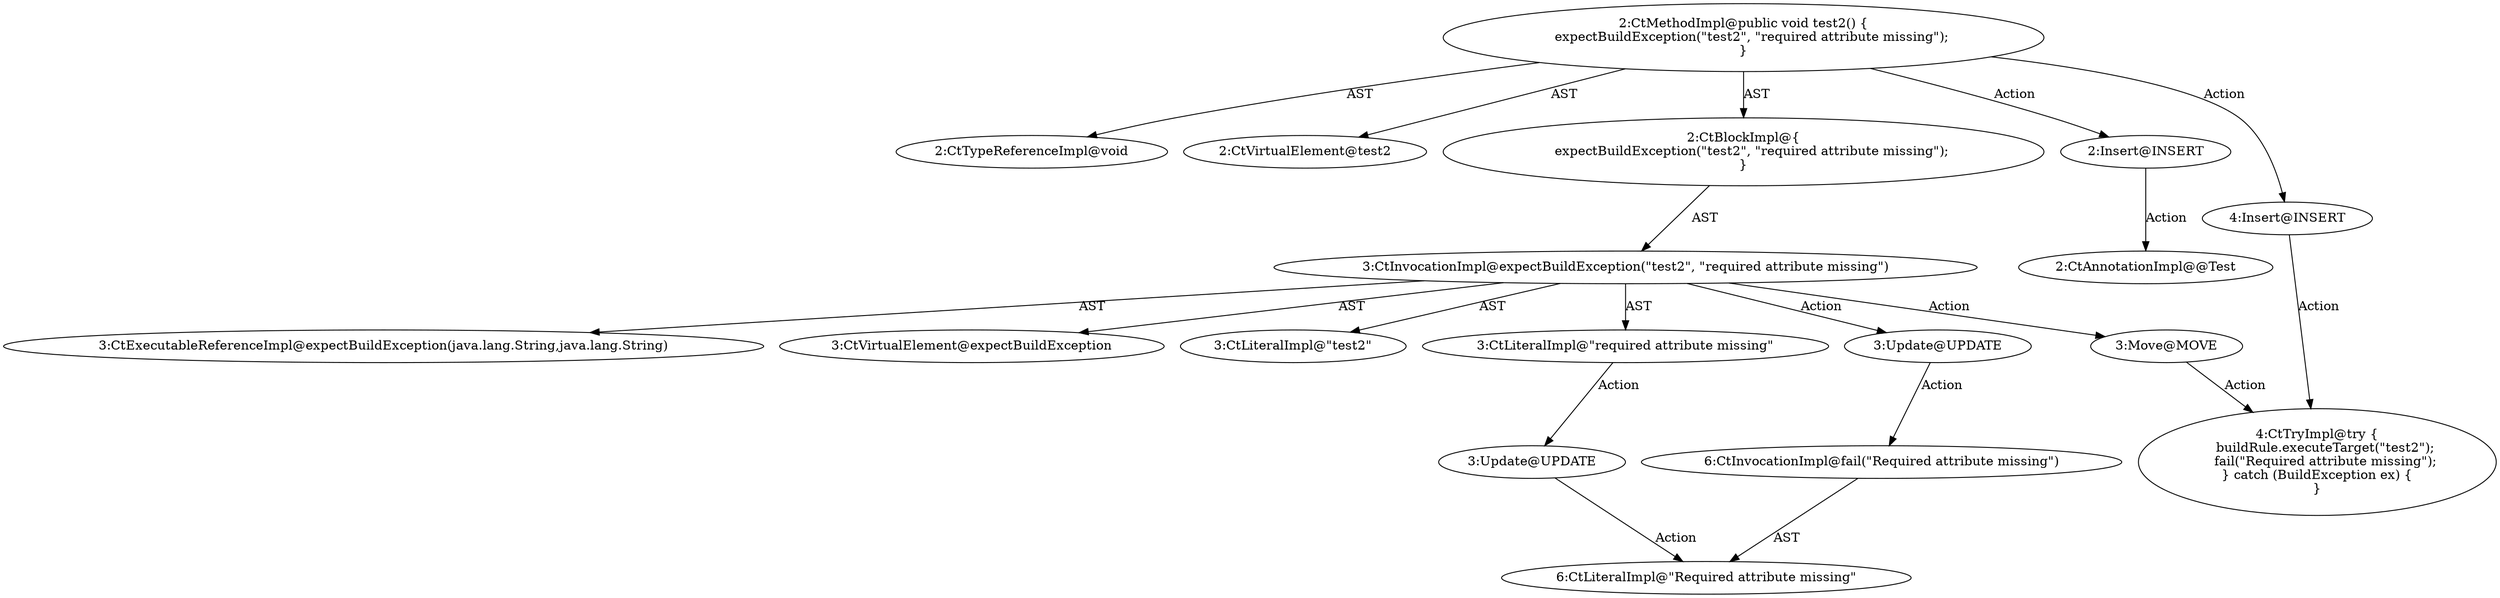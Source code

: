 digraph "test2#?" {
0 [label="2:CtTypeReferenceImpl@void" shape=ellipse]
1 [label="2:CtVirtualElement@test2" shape=ellipse]
2 [label="3:CtExecutableReferenceImpl@expectBuildException(java.lang.String,java.lang.String)" shape=ellipse]
3 [label="3:CtVirtualElement@expectBuildException" shape=ellipse]
4 [label="3:CtLiteralImpl@\"test2\"" shape=ellipse]
5 [label="3:CtLiteralImpl@\"required attribute missing\"" shape=ellipse]
6 [label="3:CtInvocationImpl@expectBuildException(\"test2\", \"required attribute missing\")" shape=ellipse]
7 [label="2:CtBlockImpl@\{
    expectBuildException(\"test2\", \"required attribute missing\");
\}" shape=ellipse]
8 [label="2:CtMethodImpl@public void test2() \{
    expectBuildException(\"test2\", \"required attribute missing\");
\}" shape=ellipse]
9 [label="3:Update@UPDATE" shape=ellipse]
10 [label="6:CtInvocationImpl@fail(\"Required attribute missing\")" shape=ellipse]
11 [label="3:Update@UPDATE" shape=ellipse]
12 [label="6:CtLiteralImpl@\"Required attribute missing\"" shape=ellipse]
13 [label="2:Insert@INSERT" shape=ellipse]
14 [label="2:CtAnnotationImpl@@Test" shape=ellipse]
15 [label="4:Insert@INSERT" shape=ellipse]
16 [label="4:CtTryImpl@try \{
    buildRule.executeTarget(\"test2\");
    fail(\"Required attribute missing\");
\} catch (BuildException ex) \{
\}" shape=ellipse]
17 [label="3:Move@MOVE" shape=ellipse]
5 -> 11 [label="Action"];
6 -> 3 [label="AST"];
6 -> 2 [label="AST"];
6 -> 4 [label="AST"];
6 -> 5 [label="AST"];
6 -> 9 [label="Action"];
6 -> 17 [label="Action"];
7 -> 6 [label="AST"];
8 -> 1 [label="AST"];
8 -> 0 [label="AST"];
8 -> 7 [label="AST"];
8 -> 13 [label="Action"];
8 -> 15 [label="Action"];
9 -> 10 [label="Action"];
10 -> 12 [label="AST"];
11 -> 12 [label="Action"];
13 -> 14 [label="Action"];
15 -> 16 [label="Action"];
17 -> 16 [label="Action"];
}